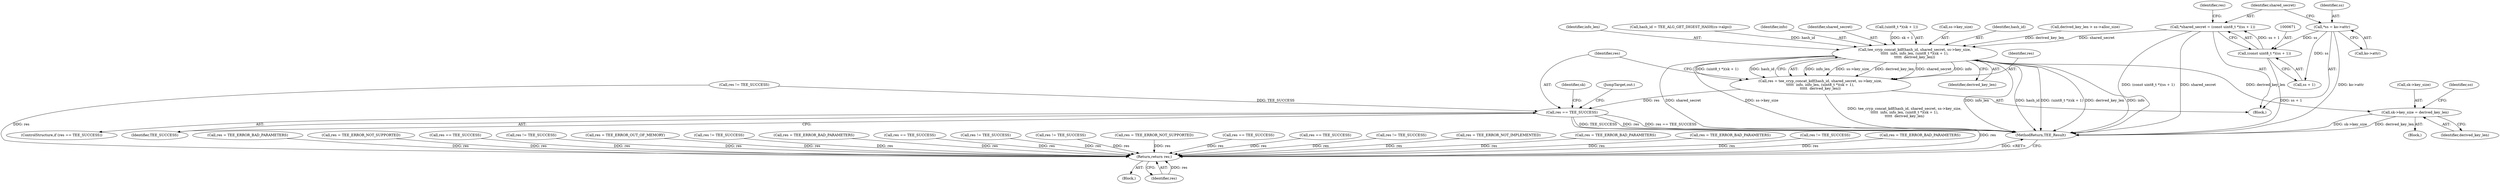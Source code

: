 digraph "0_optee_os_a637243270fc1faae16de059091795c32d86e65e@pointer" {
"1000668" [label="(Call,*shared_secret = (const uint8_t *)(ss + 1))"];
"1000670" [label="(Call,(const uint8_t *)(ss + 1))"];
"1000662" [label="(Call,*ss = ko->attr)"];
"1000704" [label="(Call,tee_cryp_concat_kdf(hash_id, shared_secret, ss->key_size,\n\t\t\t\t\t  info, info_len, (uint8_t *)(sk + 1),\n\t\t\t\t\t  derived_key_len))"];
"1000702" [label="(Call,res = tee_cryp_concat_kdf(hash_id, shared_secret, ss->key_size,\n\t\t\t\t\t  info, info_len, (uint8_t *)(sk + 1),\n\t\t\t\t\t  derived_key_len))"];
"1000719" [label="(Call,res == TEE_SUCCESS)"];
"1000847" [label="(Return,return res;)"];
"1000723" [label="(Call,sk->key_size = derived_key_len)"];
"1000664" [label="(Call,ko->attr)"];
"1000720" [label="(Identifier,res)"];
"1000687" [label="(Call,res != TEE_SUCCESS)"];
"1000711" [label="(Identifier,info_len)"];
"1000385" [label="(Call,res = TEE_ERROR_BAD_PARAMETERS)"];
"1000113" [label="(Block,)"];
"1000676" [label="(Identifier,res)"];
"1000702" [label="(Call,res = tee_cryp_concat_kdf(hash_id, shared_secret, ss->key_size,\n\t\t\t\t\t  info, info_len, (uint8_t *)(sk + 1),\n\t\t\t\t\t  derived_key_len))"];
"1000847" [label="(Return,return res;)"];
"1000722" [label="(Block,)"];
"1000841" [label="(Call,res = TEE_ERROR_NOT_SUPPORTED)"];
"1000703" [label="(Identifier,res)"];
"1000655" [label="(Call,hash_id = TEE_ALG_GET_DIGEST_HASH(cs->algo))"];
"1000622" [label="(Call,res == TEE_SUCCESS)"];
"1000787" [label="(Call,res != TEE_SUCCESS)"];
"1000344" [label="(Call,res = TEE_ERROR_OUT_OF_MEMORY)"];
"1000207" [label="(Call,res != TEE_SUCCESS)"];
"1000255" [label="(Call,res = TEE_ERROR_BAD_PARAMETERS)"];
"1000820" [label="(Call,res == TEE_SUCCESS)"];
"1000194" [label="(Call,res != TEE_SUCCESS)"];
"1000710" [label="(Identifier,info)"];
"1000849" [label="(MethodReturn,TEE_Result)"];
"1000725" [label="(Identifier,sk)"];
"1000668" [label="(Call,*shared_secret = (const uint8_t *)(ss + 1))"];
"1000848" [label="(Identifier,res)"];
"1000723" [label="(Call,sk->key_size = derived_key_len)"];
"1000706" [label="(Identifier,shared_secret)"];
"1000712" [label="(Call,(uint8_t *)(sk + 1))"];
"1000721" [label="(Identifier,TEE_SUCCESS)"];
"1000588" [label="(Call,res != TEE_SUCCESS)"];
"1000228" [label="(Call,res = TEE_ERROR_NOT_SUPPORTED)"];
"1000514" [label="(Call,res == TEE_SUCCESS)"];
"1000704" [label="(Call,tee_cryp_concat_kdf(hash_id, shared_secret, ss->key_size,\n\t\t\t\t\t  info, info_len, (uint8_t *)(sk + 1),\n\t\t\t\t\t  derived_key_len))"];
"1000717" [label="(Identifier,derived_key_len)"];
"1000727" [label="(Identifier,derived_key_len)"];
"1000670" [label="(Call,(const uint8_t *)(ss + 1))"];
"1000707" [label="(Call,ss->key_size)"];
"1000314" [label="(Call,res == TEE_SUCCESS)"];
"1000663" [label="(Identifier,ss)"];
"1000431" [label="(Call,res != TEE_SUCCESS)"];
"1000662" [label="(Call,*ss = ko->attr)"];
"1000669" [label="(Identifier,shared_secret)"];
"1000705" [label="(Identifier,hash_id)"];
"1000672" [label="(Call,ss + 1)"];
"1000420" [label="(Call,res = TEE_ERROR_NOT_IMPLEMENTED)"];
"1000698" [label="(Call,res = TEE_ERROR_BAD_PARAMETERS)"];
"1000724" [label="(Call,sk->key_size)"];
"1000692" [label="(Call,derived_key_len > ss->alloc_size)"];
"1000599" [label="(Call,res = TEE_ERROR_BAD_PARAMETERS)"];
"1000180" [label="(Call,res != TEE_SUCCESS)"];
"1000718" [label="(ControlStructure,if (res == TEE_SUCCESS))"];
"1000731" [label="(Identifier,so)"];
"1000844" [label="(JumpTarget,out:)"];
"1000798" [label="(Call,res = TEE_ERROR_BAD_PARAMETERS)"];
"1000719" [label="(Call,res == TEE_SUCCESS)"];
"1000650" [label="(Block,)"];
"1000668" -> "1000650"  [label="AST: "];
"1000668" -> "1000670"  [label="CFG: "];
"1000669" -> "1000668"  [label="AST: "];
"1000670" -> "1000668"  [label="AST: "];
"1000676" -> "1000668"  [label="CFG: "];
"1000668" -> "1000849"  [label="DDG: (const uint8_t *)(ss + 1)"];
"1000668" -> "1000849"  [label="DDG: shared_secret"];
"1000670" -> "1000668"  [label="DDG: ss + 1"];
"1000668" -> "1000704"  [label="DDG: shared_secret"];
"1000670" -> "1000672"  [label="CFG: "];
"1000671" -> "1000670"  [label="AST: "];
"1000672" -> "1000670"  [label="AST: "];
"1000670" -> "1000849"  [label="DDG: ss + 1"];
"1000662" -> "1000670"  [label="DDG: ss"];
"1000662" -> "1000650"  [label="AST: "];
"1000662" -> "1000664"  [label="CFG: "];
"1000663" -> "1000662"  [label="AST: "];
"1000664" -> "1000662"  [label="AST: "];
"1000669" -> "1000662"  [label="CFG: "];
"1000662" -> "1000849"  [label="DDG: ko->attr"];
"1000662" -> "1000672"  [label="DDG: ss"];
"1000704" -> "1000702"  [label="AST: "];
"1000704" -> "1000717"  [label="CFG: "];
"1000705" -> "1000704"  [label="AST: "];
"1000706" -> "1000704"  [label="AST: "];
"1000707" -> "1000704"  [label="AST: "];
"1000710" -> "1000704"  [label="AST: "];
"1000711" -> "1000704"  [label="AST: "];
"1000712" -> "1000704"  [label="AST: "];
"1000717" -> "1000704"  [label="AST: "];
"1000702" -> "1000704"  [label="CFG: "];
"1000704" -> "1000849"  [label="DDG: info_len"];
"1000704" -> "1000849"  [label="DDG: (uint8_t *)(sk + 1)"];
"1000704" -> "1000849"  [label="DDG: derived_key_len"];
"1000704" -> "1000849"  [label="DDG: info"];
"1000704" -> "1000849"  [label="DDG: shared_secret"];
"1000704" -> "1000849"  [label="DDG: hash_id"];
"1000704" -> "1000849"  [label="DDG: ss->key_size"];
"1000704" -> "1000702"  [label="DDG: info_len"];
"1000704" -> "1000702"  [label="DDG: ss->key_size"];
"1000704" -> "1000702"  [label="DDG: derived_key_len"];
"1000704" -> "1000702"  [label="DDG: shared_secret"];
"1000704" -> "1000702"  [label="DDG: info"];
"1000704" -> "1000702"  [label="DDG: (uint8_t *)(sk + 1)"];
"1000704" -> "1000702"  [label="DDG: hash_id"];
"1000655" -> "1000704"  [label="DDG: hash_id"];
"1000712" -> "1000704"  [label="DDG: sk + 1"];
"1000692" -> "1000704"  [label="DDG: derived_key_len"];
"1000704" -> "1000723"  [label="DDG: derived_key_len"];
"1000702" -> "1000650"  [label="AST: "];
"1000703" -> "1000702"  [label="AST: "];
"1000720" -> "1000702"  [label="CFG: "];
"1000702" -> "1000849"  [label="DDG: tee_cryp_concat_kdf(hash_id, shared_secret, ss->key_size,\n\t\t\t\t\t  info, info_len, (uint8_t *)(sk + 1),\n\t\t\t\t\t  derived_key_len)"];
"1000702" -> "1000719"  [label="DDG: res"];
"1000719" -> "1000718"  [label="AST: "];
"1000719" -> "1000721"  [label="CFG: "];
"1000720" -> "1000719"  [label="AST: "];
"1000721" -> "1000719"  [label="AST: "];
"1000725" -> "1000719"  [label="CFG: "];
"1000844" -> "1000719"  [label="CFG: "];
"1000719" -> "1000849"  [label="DDG: TEE_SUCCESS"];
"1000719" -> "1000849"  [label="DDG: res"];
"1000719" -> "1000849"  [label="DDG: res == TEE_SUCCESS"];
"1000687" -> "1000719"  [label="DDG: TEE_SUCCESS"];
"1000719" -> "1000847"  [label="DDG: res"];
"1000847" -> "1000113"  [label="AST: "];
"1000847" -> "1000848"  [label="CFG: "];
"1000848" -> "1000847"  [label="AST: "];
"1000849" -> "1000847"  [label="CFG: "];
"1000847" -> "1000849"  [label="DDG: <RET>"];
"1000848" -> "1000847"  [label="DDG: res"];
"1000798" -> "1000847"  [label="DDG: res"];
"1000207" -> "1000847"  [label="DDG: res"];
"1000431" -> "1000847"  [label="DDG: res"];
"1000841" -> "1000847"  [label="DDG: res"];
"1000687" -> "1000847"  [label="DDG: res"];
"1000420" -> "1000847"  [label="DDG: res"];
"1000385" -> "1000847"  [label="DDG: res"];
"1000255" -> "1000847"  [label="DDG: res"];
"1000344" -> "1000847"  [label="DDG: res"];
"1000820" -> "1000847"  [label="DDG: res"];
"1000588" -> "1000847"  [label="DDG: res"];
"1000622" -> "1000847"  [label="DDG: res"];
"1000787" -> "1000847"  [label="DDG: res"];
"1000314" -> "1000847"  [label="DDG: res"];
"1000194" -> "1000847"  [label="DDG: res"];
"1000599" -> "1000847"  [label="DDG: res"];
"1000228" -> "1000847"  [label="DDG: res"];
"1000698" -> "1000847"  [label="DDG: res"];
"1000180" -> "1000847"  [label="DDG: res"];
"1000514" -> "1000847"  [label="DDG: res"];
"1000723" -> "1000722"  [label="AST: "];
"1000723" -> "1000727"  [label="CFG: "];
"1000724" -> "1000723"  [label="AST: "];
"1000727" -> "1000723"  [label="AST: "];
"1000731" -> "1000723"  [label="CFG: "];
"1000723" -> "1000849"  [label="DDG: sk->key_size"];
"1000723" -> "1000849"  [label="DDG: derived_key_len"];
}
